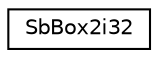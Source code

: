 digraph "Graphical Class Hierarchy"
{
 // LATEX_PDF_SIZE
  edge [fontname="Helvetica",fontsize="10",labelfontname="Helvetica",labelfontsize="10"];
  node [fontname="Helvetica",fontsize="10",shape=record];
  rankdir="LR";
  Node0 [label="SbBox2i32",height=0.2,width=0.4,color="black", fillcolor="white", style="filled",URL="$classSbBox2i32.html",tooltip="The SbBox2i32 class is a 2 dimensional box with 32-bit integer coordinates."];
}
